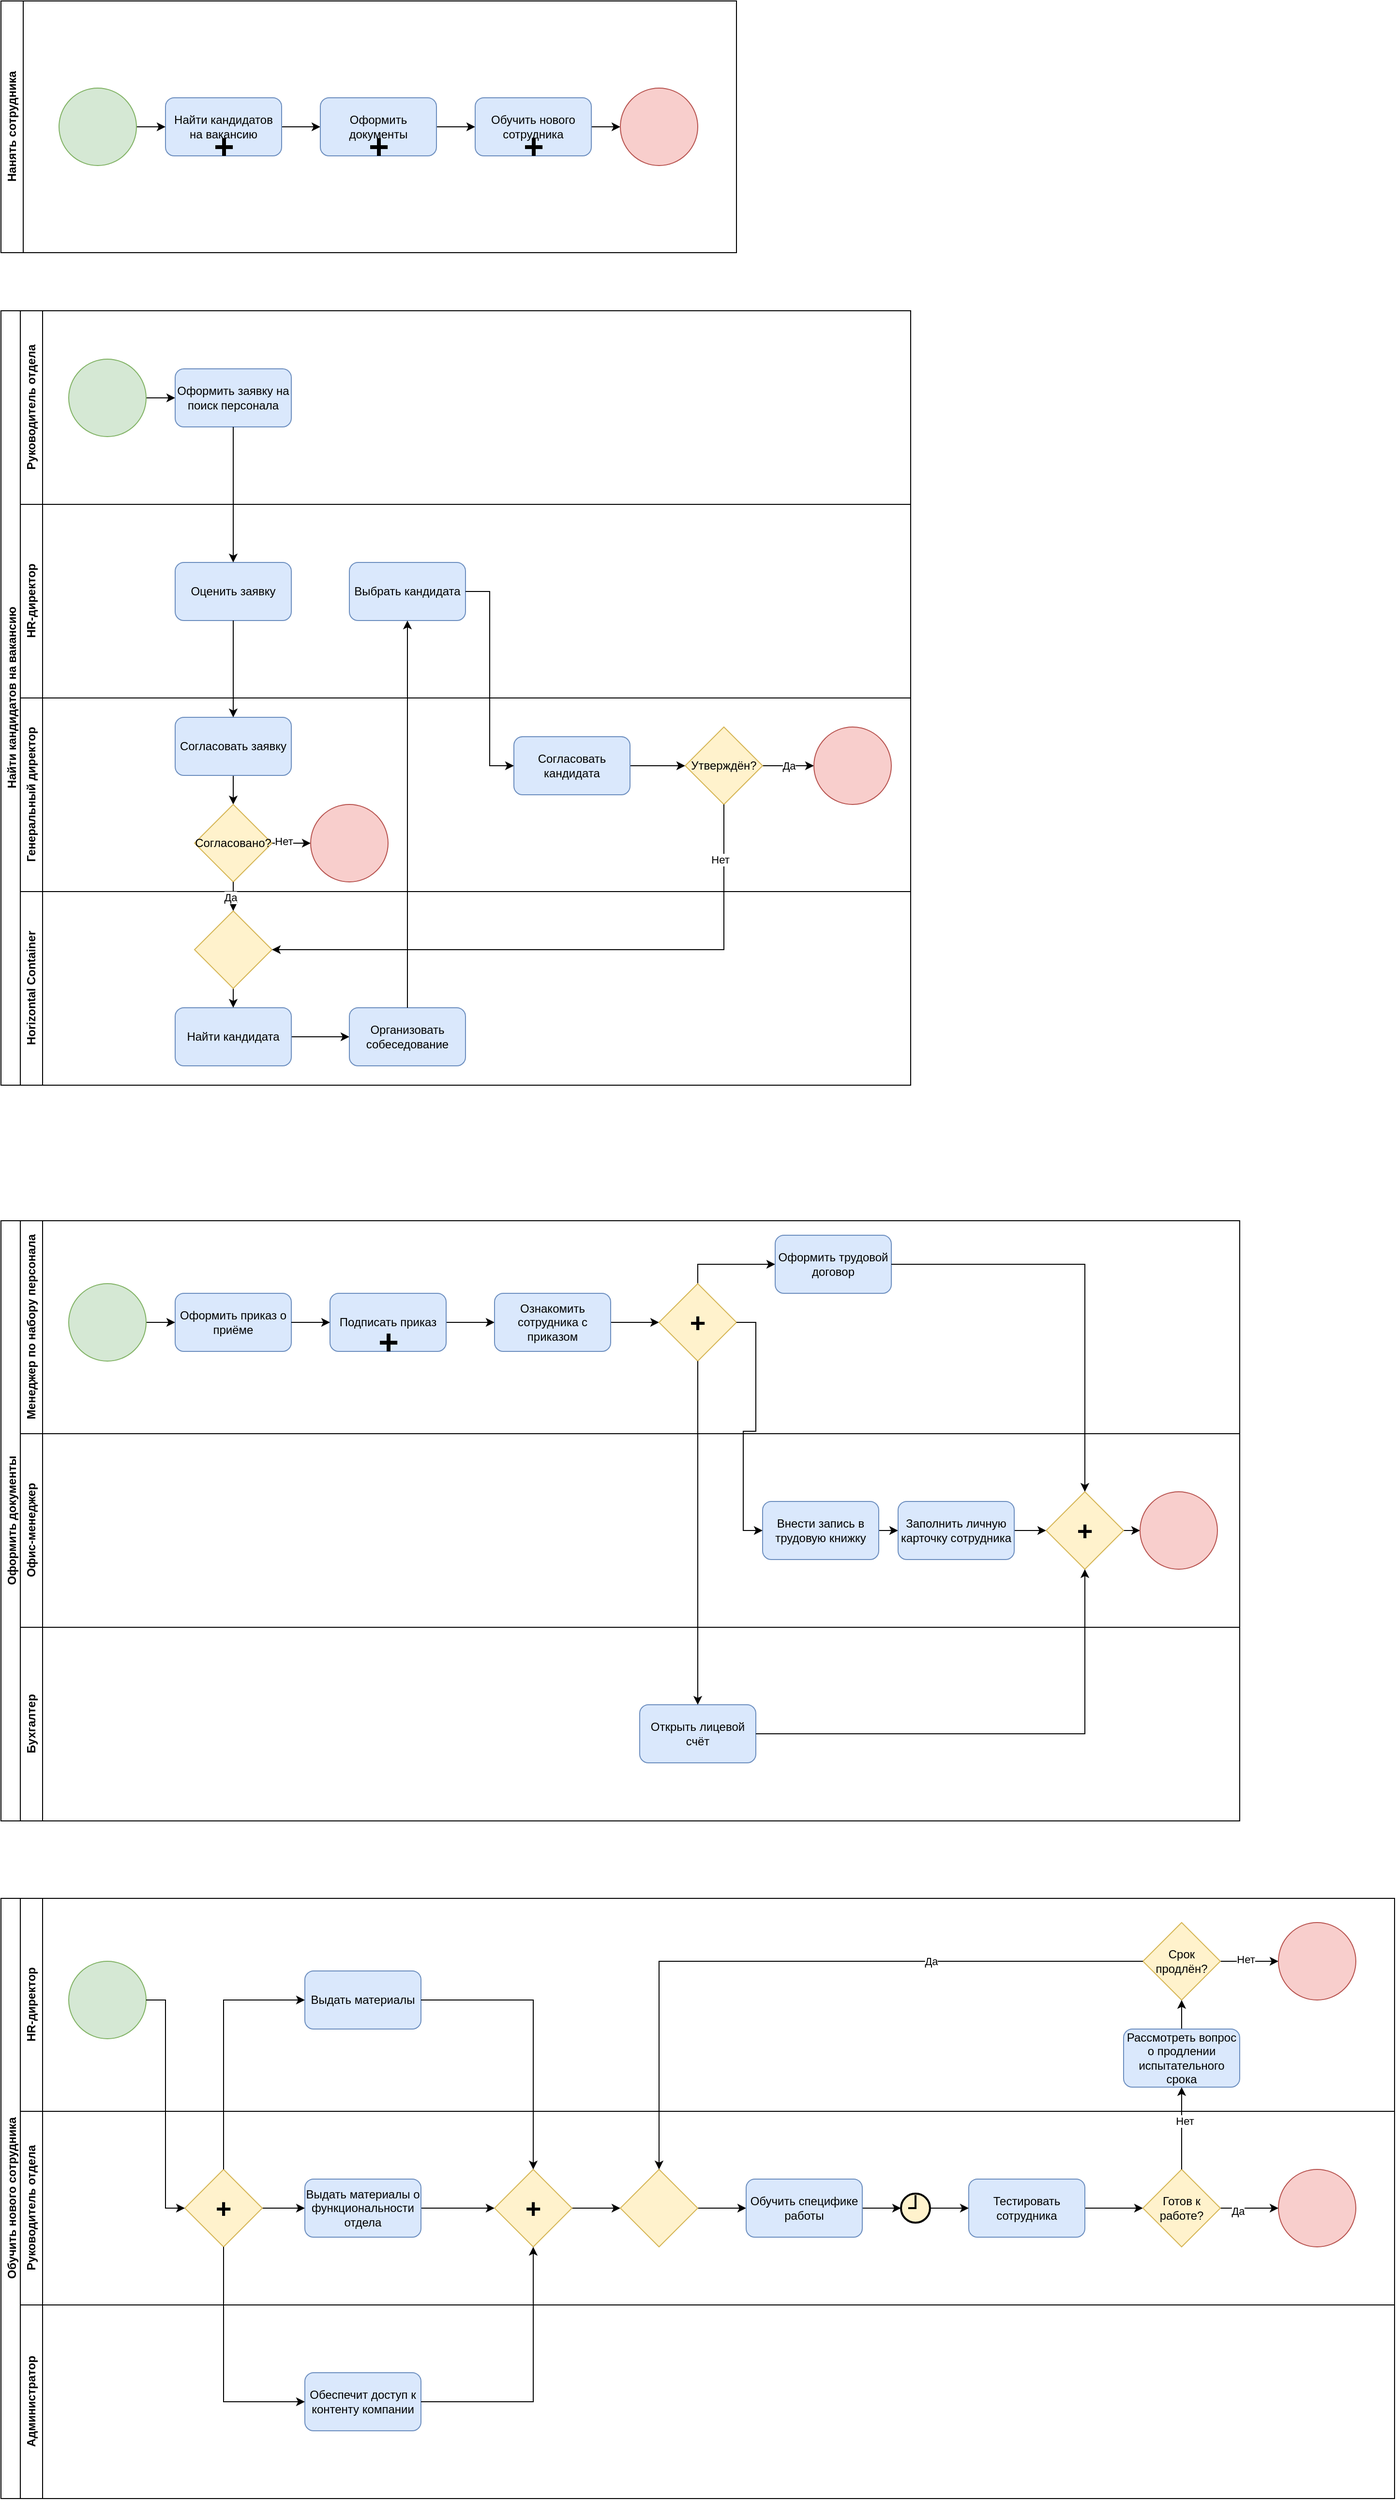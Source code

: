 <mxfile version="21.8.2" type="device">
  <diagram id="fTu1OSgZ0LX9tFQtmwpO" name="Page-1">
    <mxGraphModel dx="3015" dy="2043" grid="1" gridSize="10" guides="1" tooltips="1" connect="1" arrows="1" fold="1" page="1" pageScale="1" pageWidth="827" pageHeight="1169" math="0" shadow="0">
      <root>
        <mxCell id="0" />
        <mxCell id="1" parent="0" />
        <mxCell id="Kmzg6cGp-10G3ux0_yQu-1" value="Нанять сотрудника" style="swimlane;horizontal=0;whiteSpace=wrap;html=1;" parent="1" vertex="1">
          <mxGeometry x="40" y="40" width="760" height="260" as="geometry" />
        </mxCell>
        <mxCell id="Kmzg6cGp-10G3ux0_yQu-8" value="" style="edgeStyle=orthogonalEdgeStyle;rounded=0;orthogonalLoop=1;jettySize=auto;html=1;" parent="Kmzg6cGp-10G3ux0_yQu-1" source="Kmzg6cGp-10G3ux0_yQu-2" target="Kmzg6cGp-10G3ux0_yQu-3" edge="1">
          <mxGeometry relative="1" as="geometry" />
        </mxCell>
        <mxCell id="Kmzg6cGp-10G3ux0_yQu-2" value="Найти кандидатов на вакансию" style="rounded=1;whiteSpace=wrap;html=1;fillColor=#dae8fc;strokeColor=#6c8ebf;" parent="Kmzg6cGp-10G3ux0_yQu-1" vertex="1">
          <mxGeometry x="170" y="100" width="120" height="60" as="geometry" />
        </mxCell>
        <mxCell id="Kmzg6cGp-10G3ux0_yQu-9" value="" style="edgeStyle=orthogonalEdgeStyle;rounded=0;orthogonalLoop=1;jettySize=auto;html=1;" parent="Kmzg6cGp-10G3ux0_yQu-1" source="Kmzg6cGp-10G3ux0_yQu-3" target="Kmzg6cGp-10G3ux0_yQu-4" edge="1">
          <mxGeometry relative="1" as="geometry" />
        </mxCell>
        <mxCell id="Kmzg6cGp-10G3ux0_yQu-3" value="Оформить документы" style="rounded=1;whiteSpace=wrap;html=1;fillColor=#dae8fc;strokeColor=#6c8ebf;" parent="Kmzg6cGp-10G3ux0_yQu-1" vertex="1">
          <mxGeometry x="330" y="100" width="120" height="60" as="geometry" />
        </mxCell>
        <mxCell id="Kmzg6cGp-10G3ux0_yQu-10" value="" style="edgeStyle=orthogonalEdgeStyle;rounded=0;orthogonalLoop=1;jettySize=auto;html=1;" parent="Kmzg6cGp-10G3ux0_yQu-1" source="Kmzg6cGp-10G3ux0_yQu-4" target="Kmzg6cGp-10G3ux0_yQu-6" edge="1">
          <mxGeometry relative="1" as="geometry" />
        </mxCell>
        <mxCell id="Kmzg6cGp-10G3ux0_yQu-4" value="Обучить нового сотрудника" style="rounded=1;whiteSpace=wrap;html=1;fillColor=#dae8fc;strokeColor=#6c8ebf;" parent="Kmzg6cGp-10G3ux0_yQu-1" vertex="1">
          <mxGeometry x="490" y="100" width="120" height="60" as="geometry" />
        </mxCell>
        <mxCell id="Kmzg6cGp-10G3ux0_yQu-7" value="" style="edgeStyle=orthogonalEdgeStyle;rounded=0;orthogonalLoop=1;jettySize=auto;html=1;" parent="Kmzg6cGp-10G3ux0_yQu-1" source="Kmzg6cGp-10G3ux0_yQu-5" target="Kmzg6cGp-10G3ux0_yQu-2" edge="1">
          <mxGeometry relative="1" as="geometry" />
        </mxCell>
        <mxCell id="Kmzg6cGp-10G3ux0_yQu-5" value="" style="ellipse;whiteSpace=wrap;html=1;aspect=fixed;fillColor=#d5e8d4;strokeColor=#82b366;" parent="Kmzg6cGp-10G3ux0_yQu-1" vertex="1">
          <mxGeometry x="60" y="90" width="80" height="80" as="geometry" />
        </mxCell>
        <mxCell id="Kmzg6cGp-10G3ux0_yQu-6" value="" style="ellipse;whiteSpace=wrap;html=1;aspect=fixed;fillColor=#f8cecc;strokeColor=#b85450;" parent="Kmzg6cGp-10G3ux0_yQu-1" vertex="1">
          <mxGeometry x="640" y="90" width="80" height="80" as="geometry" />
        </mxCell>
        <mxCell id="0b6TPouNgqeQxaEMmeCJ-1" value="&lt;b&gt;&lt;font style=&quot;font-size: 36px;&quot;&gt;+&lt;/font&gt;&lt;/b&gt;" style="text;html=1;align=center;verticalAlign=middle;resizable=0;points=[];autosize=1;strokeColor=none;fillColor=none;" vertex="1" parent="Kmzg6cGp-10G3ux0_yQu-1">
          <mxGeometry x="210" y="120" width="40" height="60" as="geometry" />
        </mxCell>
        <mxCell id="0b6TPouNgqeQxaEMmeCJ-2" value="&lt;b&gt;&lt;font style=&quot;font-size: 36px;&quot;&gt;+&lt;/font&gt;&lt;/b&gt;" style="text;html=1;align=center;verticalAlign=middle;resizable=0;points=[];autosize=1;strokeColor=none;fillColor=none;" vertex="1" parent="Kmzg6cGp-10G3ux0_yQu-1">
          <mxGeometry x="370" y="120" width="40" height="60" as="geometry" />
        </mxCell>
        <mxCell id="0b6TPouNgqeQxaEMmeCJ-3" value="&lt;b&gt;&lt;font style=&quot;font-size: 36px;&quot;&gt;+&lt;/font&gt;&lt;/b&gt;" style="text;html=1;align=center;verticalAlign=middle;resizable=0;points=[];autosize=1;strokeColor=none;fillColor=none;" vertex="1" parent="Kmzg6cGp-10G3ux0_yQu-1">
          <mxGeometry x="530" y="120" width="40" height="60" as="geometry" />
        </mxCell>
        <mxCell id="Kmzg6cGp-10G3ux0_yQu-11" value="Найти кандидатов на вакансию" style="swimlane;horizontal=0;whiteSpace=wrap;html=1;" parent="1" vertex="1">
          <mxGeometry x="40" y="360" width="940" height="800" as="geometry" />
        </mxCell>
        <mxCell id="Kmzg6cGp-10G3ux0_yQu-13" value="HR-директор&lt;br&gt;" style="swimlane;horizontal=0;whiteSpace=wrap;html=1;" parent="Kmzg6cGp-10G3ux0_yQu-11" vertex="1">
          <mxGeometry x="20" y="200" width="920" height="200" as="geometry" />
        </mxCell>
        <mxCell id="Kmzg6cGp-10G3ux0_yQu-21" value="Оценить заявку" style="rounded=1;whiteSpace=wrap;html=1;fillColor=#dae8fc;strokeColor=#6c8ebf;" parent="Kmzg6cGp-10G3ux0_yQu-13" vertex="1">
          <mxGeometry x="160" y="60" width="120" height="60" as="geometry" />
        </mxCell>
        <mxCell id="Kmzg6cGp-10G3ux0_yQu-25" value="Выбрать кандидата" style="rounded=1;whiteSpace=wrap;html=1;fillColor=#dae8fc;strokeColor=#6c8ebf;" parent="Kmzg6cGp-10G3ux0_yQu-13" vertex="1">
          <mxGeometry x="340" y="60" width="120" height="60" as="geometry" />
        </mxCell>
        <mxCell id="Kmzg6cGp-10G3ux0_yQu-15" value="Генеральный директор" style="swimlane;horizontal=0;whiteSpace=wrap;html=1;" parent="Kmzg6cGp-10G3ux0_yQu-11" vertex="1">
          <mxGeometry x="20" y="400" width="920" height="200" as="geometry" />
        </mxCell>
        <mxCell id="Kmzg6cGp-10G3ux0_yQu-35" style="edgeStyle=orthogonalEdgeStyle;rounded=0;orthogonalLoop=1;jettySize=auto;html=1;exitX=0.5;exitY=1;exitDx=0;exitDy=0;entryX=0.5;entryY=0;entryDx=0;entryDy=0;" parent="Kmzg6cGp-10G3ux0_yQu-15" source="Kmzg6cGp-10G3ux0_yQu-22" target="Kmzg6cGp-10G3ux0_yQu-27" edge="1">
          <mxGeometry relative="1" as="geometry" />
        </mxCell>
        <mxCell id="Kmzg6cGp-10G3ux0_yQu-22" value="Согласовать заявку" style="rounded=1;whiteSpace=wrap;html=1;fillColor=#dae8fc;strokeColor=#6c8ebf;" parent="Kmzg6cGp-10G3ux0_yQu-15" vertex="1">
          <mxGeometry x="160" y="20" width="120" height="60" as="geometry" />
        </mxCell>
        <mxCell id="Kmzg6cGp-10G3ux0_yQu-42" value="" style="edgeStyle=orthogonalEdgeStyle;rounded=0;orthogonalLoop=1;jettySize=auto;html=1;" parent="Kmzg6cGp-10G3ux0_yQu-15" source="Kmzg6cGp-10G3ux0_yQu-26" target="Kmzg6cGp-10G3ux0_yQu-30" edge="1">
          <mxGeometry relative="1" as="geometry" />
        </mxCell>
        <mxCell id="Kmzg6cGp-10G3ux0_yQu-26" value="Согласовать кандидата" style="rounded=1;whiteSpace=wrap;html=1;fillColor=#dae8fc;strokeColor=#6c8ebf;" parent="Kmzg6cGp-10G3ux0_yQu-15" vertex="1">
          <mxGeometry x="510" y="40" width="120" height="60" as="geometry" />
        </mxCell>
        <mxCell id="Kmzg6cGp-10G3ux0_yQu-39" style="edgeStyle=orthogonalEdgeStyle;rounded=0;orthogonalLoop=1;jettySize=auto;html=1;exitX=1;exitY=0.5;exitDx=0;exitDy=0;entryX=0;entryY=0.5;entryDx=0;entryDy=0;" parent="Kmzg6cGp-10G3ux0_yQu-15" source="Kmzg6cGp-10G3ux0_yQu-27" target="Kmzg6cGp-10G3ux0_yQu-29" edge="1">
          <mxGeometry relative="1" as="geometry" />
        </mxCell>
        <mxCell id="Kmzg6cGp-10G3ux0_yQu-45" value="Нет" style="edgeLabel;html=1;align=center;verticalAlign=middle;resizable=0;points=[];" parent="Kmzg6cGp-10G3ux0_yQu-39" vertex="1" connectable="0">
          <mxGeometry x="-0.421" y="2" relative="1" as="geometry">
            <mxPoint as="offset" />
          </mxGeometry>
        </mxCell>
        <mxCell id="Kmzg6cGp-10G3ux0_yQu-27" value="Согласовано?" style="rhombus;whiteSpace=wrap;html=1;fillColor=#fff2cc;strokeColor=#d6b656;" parent="Kmzg6cGp-10G3ux0_yQu-15" vertex="1">
          <mxGeometry x="180" y="110" width="80" height="80" as="geometry" />
        </mxCell>
        <mxCell id="Kmzg6cGp-10G3ux0_yQu-29" value="" style="ellipse;whiteSpace=wrap;html=1;aspect=fixed;fillColor=#f8cecc;strokeColor=#b85450;" parent="Kmzg6cGp-10G3ux0_yQu-15" vertex="1">
          <mxGeometry x="300" y="110" width="80" height="80" as="geometry" />
        </mxCell>
        <mxCell id="Kmzg6cGp-10G3ux0_yQu-43" value="" style="edgeStyle=orthogonalEdgeStyle;rounded=0;orthogonalLoop=1;jettySize=auto;html=1;" parent="Kmzg6cGp-10G3ux0_yQu-15" source="Kmzg6cGp-10G3ux0_yQu-30" target="Kmzg6cGp-10G3ux0_yQu-31" edge="1">
          <mxGeometry relative="1" as="geometry" />
        </mxCell>
        <mxCell id="Kmzg6cGp-10G3ux0_yQu-48" value="Да" style="edgeLabel;html=1;align=center;verticalAlign=middle;resizable=0;points=[];" parent="Kmzg6cGp-10G3ux0_yQu-43" vertex="1" connectable="0">
          <mxGeometry x="0.017" relative="1" as="geometry">
            <mxPoint as="offset" />
          </mxGeometry>
        </mxCell>
        <mxCell id="Kmzg6cGp-10G3ux0_yQu-30" value="Утверждён?" style="rhombus;whiteSpace=wrap;html=1;fillColor=#fff2cc;strokeColor=#d6b656;" parent="Kmzg6cGp-10G3ux0_yQu-15" vertex="1">
          <mxGeometry x="687" y="30" width="80" height="80" as="geometry" />
        </mxCell>
        <mxCell id="Kmzg6cGp-10G3ux0_yQu-31" value="" style="ellipse;whiteSpace=wrap;html=1;aspect=fixed;fillColor=#f8cecc;strokeColor=#b85450;" parent="Kmzg6cGp-10G3ux0_yQu-15" vertex="1">
          <mxGeometry x="820" y="30" width="80" height="80" as="geometry" />
        </mxCell>
        <mxCell id="Kmzg6cGp-10G3ux0_yQu-16" value="Horizontal Container" style="swimlane;horizontal=0;whiteSpace=wrap;html=1;" parent="Kmzg6cGp-10G3ux0_yQu-11" vertex="1">
          <mxGeometry x="20" y="600" width="920" height="200" as="geometry" />
        </mxCell>
        <mxCell id="Kmzg6cGp-10G3ux0_yQu-38" style="edgeStyle=orthogonalEdgeStyle;rounded=0;orthogonalLoop=1;jettySize=auto;html=1;exitX=1;exitY=0.5;exitDx=0;exitDy=0;entryX=0;entryY=0.5;entryDx=0;entryDy=0;" parent="Kmzg6cGp-10G3ux0_yQu-16" source="Kmzg6cGp-10G3ux0_yQu-23" target="Kmzg6cGp-10G3ux0_yQu-24" edge="1">
          <mxGeometry relative="1" as="geometry" />
        </mxCell>
        <mxCell id="Kmzg6cGp-10G3ux0_yQu-23" value="Найти кандидата" style="rounded=1;whiteSpace=wrap;html=1;fillColor=#dae8fc;strokeColor=#6c8ebf;" parent="Kmzg6cGp-10G3ux0_yQu-16" vertex="1">
          <mxGeometry x="160" y="120" width="120" height="60" as="geometry" />
        </mxCell>
        <mxCell id="Kmzg6cGp-10G3ux0_yQu-24" value="Организовать собеседование" style="rounded=1;whiteSpace=wrap;html=1;fillColor=#dae8fc;strokeColor=#6c8ebf;" parent="Kmzg6cGp-10G3ux0_yQu-16" vertex="1">
          <mxGeometry x="340" y="120" width="120" height="60" as="geometry" />
        </mxCell>
        <mxCell id="Kmzg6cGp-10G3ux0_yQu-37" style="edgeStyle=orthogonalEdgeStyle;rounded=0;orthogonalLoop=1;jettySize=auto;html=1;exitX=0.5;exitY=1;exitDx=0;exitDy=0;entryX=0.5;entryY=0;entryDx=0;entryDy=0;" parent="Kmzg6cGp-10G3ux0_yQu-16" source="Kmzg6cGp-10G3ux0_yQu-28" target="Kmzg6cGp-10G3ux0_yQu-23" edge="1">
          <mxGeometry relative="1" as="geometry" />
        </mxCell>
        <mxCell id="Kmzg6cGp-10G3ux0_yQu-28" value="" style="rhombus;whiteSpace=wrap;html=1;fillColor=#fff2cc;strokeColor=#d6b656;" parent="Kmzg6cGp-10G3ux0_yQu-16" vertex="1">
          <mxGeometry x="180" y="20" width="80" height="80" as="geometry" />
        </mxCell>
        <mxCell id="Kmzg6cGp-10G3ux0_yQu-34" style="edgeStyle=orthogonalEdgeStyle;rounded=0;orthogonalLoop=1;jettySize=auto;html=1;exitX=0.5;exitY=1;exitDx=0;exitDy=0;entryX=0.5;entryY=0;entryDx=0;entryDy=0;" parent="Kmzg6cGp-10G3ux0_yQu-11" source="Kmzg6cGp-10G3ux0_yQu-21" target="Kmzg6cGp-10G3ux0_yQu-22" edge="1">
          <mxGeometry relative="1" as="geometry" />
        </mxCell>
        <mxCell id="Kmzg6cGp-10G3ux0_yQu-36" style="edgeStyle=orthogonalEdgeStyle;rounded=0;orthogonalLoop=1;jettySize=auto;html=1;exitX=0.5;exitY=1;exitDx=0;exitDy=0;entryX=0.5;entryY=0;entryDx=0;entryDy=0;" parent="Kmzg6cGp-10G3ux0_yQu-11" source="Kmzg6cGp-10G3ux0_yQu-27" target="Kmzg6cGp-10G3ux0_yQu-28" edge="1">
          <mxGeometry relative="1" as="geometry" />
        </mxCell>
        <mxCell id="Kmzg6cGp-10G3ux0_yQu-46" value="Да" style="edgeLabel;html=1;align=center;verticalAlign=middle;resizable=0;points=[];" parent="Kmzg6cGp-10G3ux0_yQu-36" vertex="1" connectable="0">
          <mxGeometry x="0.044" y="-3" relative="1" as="geometry">
            <mxPoint as="offset" />
          </mxGeometry>
        </mxCell>
        <mxCell id="Kmzg6cGp-10G3ux0_yQu-40" style="edgeStyle=orthogonalEdgeStyle;rounded=0;orthogonalLoop=1;jettySize=auto;html=1;exitX=0.5;exitY=0;exitDx=0;exitDy=0;entryX=0.5;entryY=1;entryDx=0;entryDy=0;" parent="Kmzg6cGp-10G3ux0_yQu-11" source="Kmzg6cGp-10G3ux0_yQu-24" target="Kmzg6cGp-10G3ux0_yQu-25" edge="1">
          <mxGeometry relative="1" as="geometry" />
        </mxCell>
        <mxCell id="Kmzg6cGp-10G3ux0_yQu-41" style="edgeStyle=orthogonalEdgeStyle;rounded=0;orthogonalLoop=1;jettySize=auto;html=1;exitX=1;exitY=0.5;exitDx=0;exitDy=0;entryX=0;entryY=0.5;entryDx=0;entryDy=0;" parent="Kmzg6cGp-10G3ux0_yQu-11" source="Kmzg6cGp-10G3ux0_yQu-25" target="Kmzg6cGp-10G3ux0_yQu-26" edge="1">
          <mxGeometry relative="1" as="geometry" />
        </mxCell>
        <mxCell id="Kmzg6cGp-10G3ux0_yQu-44" style="edgeStyle=orthogonalEdgeStyle;rounded=0;orthogonalLoop=1;jettySize=auto;html=1;exitX=0.5;exitY=1;exitDx=0;exitDy=0;entryX=1;entryY=0.5;entryDx=0;entryDy=0;" parent="Kmzg6cGp-10G3ux0_yQu-11" source="Kmzg6cGp-10G3ux0_yQu-30" target="Kmzg6cGp-10G3ux0_yQu-28" edge="1">
          <mxGeometry relative="1" as="geometry" />
        </mxCell>
        <mxCell id="Kmzg6cGp-10G3ux0_yQu-49" value="Нет" style="edgeLabel;html=1;align=center;verticalAlign=middle;resizable=0;points=[];" parent="Kmzg6cGp-10G3ux0_yQu-44" vertex="1" connectable="0">
          <mxGeometry x="-0.816" y="-4" relative="1" as="geometry">
            <mxPoint as="offset" />
          </mxGeometry>
        </mxCell>
        <mxCell id="Kmzg6cGp-10G3ux0_yQu-12" value="Руководитель отдела&lt;br&gt;" style="swimlane;horizontal=0;whiteSpace=wrap;html=1;" parent="1" vertex="1">
          <mxGeometry x="60" y="360" width="920" height="200" as="geometry" />
        </mxCell>
        <mxCell id="Kmzg6cGp-10G3ux0_yQu-32" value="" style="edgeStyle=orthogonalEdgeStyle;rounded=0;orthogonalLoop=1;jettySize=auto;html=1;" parent="Kmzg6cGp-10G3ux0_yQu-12" source="Kmzg6cGp-10G3ux0_yQu-19" target="Kmzg6cGp-10G3ux0_yQu-20" edge="1">
          <mxGeometry relative="1" as="geometry" />
        </mxCell>
        <mxCell id="Kmzg6cGp-10G3ux0_yQu-19" value="" style="ellipse;whiteSpace=wrap;html=1;aspect=fixed;fillColor=#d5e8d4;strokeColor=#82b366;" parent="Kmzg6cGp-10G3ux0_yQu-12" vertex="1">
          <mxGeometry x="50" y="50" width="80" height="80" as="geometry" />
        </mxCell>
        <mxCell id="Kmzg6cGp-10G3ux0_yQu-20" value="Оформить заявку на поиск персонала" style="rounded=1;whiteSpace=wrap;html=1;fillColor=#dae8fc;strokeColor=#6c8ebf;" parent="Kmzg6cGp-10G3ux0_yQu-12" vertex="1">
          <mxGeometry x="160" y="60" width="120" height="60" as="geometry" />
        </mxCell>
        <mxCell id="Kmzg6cGp-10G3ux0_yQu-33" style="edgeStyle=orthogonalEdgeStyle;rounded=0;orthogonalLoop=1;jettySize=auto;html=1;exitX=0.5;exitY=1;exitDx=0;exitDy=0;entryX=0.5;entryY=0;entryDx=0;entryDy=0;" parent="1" source="Kmzg6cGp-10G3ux0_yQu-20" target="Kmzg6cGp-10G3ux0_yQu-21" edge="1">
          <mxGeometry relative="1" as="geometry" />
        </mxCell>
        <mxCell id="0b6TPouNgqeQxaEMmeCJ-4" value="Оформить документы" style="swimlane;horizontal=0;whiteSpace=wrap;html=1;" vertex="1" parent="1">
          <mxGeometry x="40" y="1300" width="1280" height="620" as="geometry" />
        </mxCell>
        <mxCell id="0b6TPouNgqeQxaEMmeCJ-5" value="Менеджер по набору персонала" style="swimlane;horizontal=0;whiteSpace=wrap;html=1;" vertex="1" parent="0b6TPouNgqeQxaEMmeCJ-4">
          <mxGeometry x="20" width="1260" height="220" as="geometry" />
        </mxCell>
        <mxCell id="0b6TPouNgqeQxaEMmeCJ-9" value="Оформить приказ о приёме" style="rounded=1;whiteSpace=wrap;html=1;fillColor=#dae8fc;strokeColor=#6c8ebf;" vertex="1" parent="0b6TPouNgqeQxaEMmeCJ-5">
          <mxGeometry x="160" y="75" width="120" height="60" as="geometry" />
        </mxCell>
        <mxCell id="0b6TPouNgqeQxaEMmeCJ-16" value="" style="edgeStyle=orthogonalEdgeStyle;rounded=0;orthogonalLoop=1;jettySize=auto;html=1;" edge="1" parent="0b6TPouNgqeQxaEMmeCJ-5" source="0b6TPouNgqeQxaEMmeCJ-10" target="0b6TPouNgqeQxaEMmeCJ-15">
          <mxGeometry relative="1" as="geometry" />
        </mxCell>
        <mxCell id="0b6TPouNgqeQxaEMmeCJ-10" value="Подписать приказ" style="rounded=1;whiteSpace=wrap;html=1;fillColor=#dae8fc;strokeColor=#6c8ebf;" vertex="1" parent="0b6TPouNgqeQxaEMmeCJ-5">
          <mxGeometry x="320" y="75" width="120" height="60" as="geometry" />
        </mxCell>
        <mxCell id="0b6TPouNgqeQxaEMmeCJ-8" value="" style="edgeStyle=orthogonalEdgeStyle;rounded=0;orthogonalLoop=1;jettySize=auto;html=1;" edge="1" parent="0b6TPouNgqeQxaEMmeCJ-5" source="0b6TPouNgqeQxaEMmeCJ-9" target="0b6TPouNgqeQxaEMmeCJ-10">
          <mxGeometry relative="1" as="geometry" />
        </mxCell>
        <mxCell id="0b6TPouNgqeQxaEMmeCJ-11" value="" style="edgeStyle=orthogonalEdgeStyle;rounded=0;orthogonalLoop=1;jettySize=auto;html=1;" edge="1" parent="0b6TPouNgqeQxaEMmeCJ-5" source="0b6TPouNgqeQxaEMmeCJ-12" target="0b6TPouNgqeQxaEMmeCJ-9">
          <mxGeometry relative="1" as="geometry" />
        </mxCell>
        <mxCell id="0b6TPouNgqeQxaEMmeCJ-12" value="" style="ellipse;whiteSpace=wrap;html=1;aspect=fixed;fillColor=#d5e8d4;strokeColor=#82b366;" vertex="1" parent="0b6TPouNgqeQxaEMmeCJ-5">
          <mxGeometry x="50" y="65" width="80" height="80" as="geometry" />
        </mxCell>
        <mxCell id="0b6TPouNgqeQxaEMmeCJ-14" value="&lt;b&gt;&lt;font style=&quot;font-size: 36px;&quot;&gt;+&lt;/font&gt;&lt;/b&gt;" style="text;html=1;align=center;verticalAlign=middle;resizable=0;points=[];autosize=1;strokeColor=none;fillColor=none;" vertex="1" parent="0b6TPouNgqeQxaEMmeCJ-5">
          <mxGeometry x="360" y="95" width="40" height="60" as="geometry" />
        </mxCell>
        <mxCell id="0b6TPouNgqeQxaEMmeCJ-34" value="" style="edgeStyle=orthogonalEdgeStyle;rounded=0;orthogonalLoop=1;jettySize=auto;html=1;" edge="1" parent="0b6TPouNgqeQxaEMmeCJ-5" source="0b6TPouNgqeQxaEMmeCJ-15" target="0b6TPouNgqeQxaEMmeCJ-17">
          <mxGeometry relative="1" as="geometry" />
        </mxCell>
        <mxCell id="0b6TPouNgqeQxaEMmeCJ-15" value="Ознакомить сотрудника с приказом" style="whiteSpace=wrap;html=1;fillColor=#dae8fc;strokeColor=#6c8ebf;rounded=1;" vertex="1" parent="0b6TPouNgqeQxaEMmeCJ-5">
          <mxGeometry x="490" y="75" width="120" height="60" as="geometry" />
        </mxCell>
        <mxCell id="0b6TPouNgqeQxaEMmeCJ-36" style="edgeStyle=orthogonalEdgeStyle;rounded=0;orthogonalLoop=1;jettySize=auto;html=1;exitX=0.5;exitY=0;exitDx=0;exitDy=0;entryX=0;entryY=0.5;entryDx=0;entryDy=0;" edge="1" parent="0b6TPouNgqeQxaEMmeCJ-5" source="0b6TPouNgqeQxaEMmeCJ-17" target="0b6TPouNgqeQxaEMmeCJ-28">
          <mxGeometry relative="1" as="geometry" />
        </mxCell>
        <mxCell id="0b6TPouNgqeQxaEMmeCJ-17" value="&lt;b style=&quot;border-color: var(--border-color);&quot;&gt;&lt;font style=&quot;border-color: var(--border-color); font-size: 28px;&quot;&gt;+&lt;/font&gt;&lt;/b&gt;" style="rhombus;whiteSpace=wrap;html=1;fillColor=#fff2cc;strokeColor=#d6b656;" vertex="1" parent="0b6TPouNgqeQxaEMmeCJ-5">
          <mxGeometry x="660" y="65" width="80" height="80" as="geometry" />
        </mxCell>
        <mxCell id="0b6TPouNgqeQxaEMmeCJ-28" value="Оформить трудовой договор" style="whiteSpace=wrap;html=1;fillColor=#dae8fc;strokeColor=#6c8ebf;rounded=1;" vertex="1" parent="0b6TPouNgqeQxaEMmeCJ-5">
          <mxGeometry x="780" y="15" width="120" height="60" as="geometry" />
        </mxCell>
        <mxCell id="0b6TPouNgqeQxaEMmeCJ-6" value="Офис-менеджер" style="swimlane;horizontal=0;whiteSpace=wrap;html=1;" vertex="1" parent="0b6TPouNgqeQxaEMmeCJ-4">
          <mxGeometry x="20" y="220" width="1260" height="200" as="geometry" />
        </mxCell>
        <mxCell id="0b6TPouNgqeQxaEMmeCJ-40" style="edgeStyle=orthogonalEdgeStyle;rounded=0;orthogonalLoop=1;jettySize=auto;html=1;exitX=1;exitY=0.5;exitDx=0;exitDy=0;entryX=0;entryY=0.5;entryDx=0;entryDy=0;" edge="1" parent="0b6TPouNgqeQxaEMmeCJ-6" source="0b6TPouNgqeQxaEMmeCJ-30" target="0b6TPouNgqeQxaEMmeCJ-31">
          <mxGeometry relative="1" as="geometry" />
        </mxCell>
        <mxCell id="0b6TPouNgqeQxaEMmeCJ-30" value="Внести запись в трудовую книжку" style="whiteSpace=wrap;html=1;fillColor=#dae8fc;strokeColor=#6c8ebf;rounded=1;" vertex="1" parent="0b6TPouNgqeQxaEMmeCJ-6">
          <mxGeometry x="767" y="70" width="120" height="60" as="geometry" />
        </mxCell>
        <mxCell id="0b6TPouNgqeQxaEMmeCJ-41" style="edgeStyle=orthogonalEdgeStyle;rounded=0;orthogonalLoop=1;jettySize=auto;html=1;exitX=1;exitY=0.5;exitDx=0;exitDy=0;entryX=0;entryY=0.5;entryDx=0;entryDy=0;" edge="1" parent="0b6TPouNgqeQxaEMmeCJ-6" source="0b6TPouNgqeQxaEMmeCJ-31" target="0b6TPouNgqeQxaEMmeCJ-32">
          <mxGeometry relative="1" as="geometry" />
        </mxCell>
        <mxCell id="0b6TPouNgqeQxaEMmeCJ-31" value="Заполнить личную карточку сотрудника" style="whiteSpace=wrap;html=1;fillColor=#dae8fc;strokeColor=#6c8ebf;rounded=1;" vertex="1" parent="0b6TPouNgqeQxaEMmeCJ-6">
          <mxGeometry x="907" y="70" width="120" height="60" as="geometry" />
        </mxCell>
        <mxCell id="0b6TPouNgqeQxaEMmeCJ-42" style="edgeStyle=orthogonalEdgeStyle;rounded=0;orthogonalLoop=1;jettySize=auto;html=1;exitX=1;exitY=0.5;exitDx=0;exitDy=0;entryX=0;entryY=0.5;entryDx=0;entryDy=0;" edge="1" parent="0b6TPouNgqeQxaEMmeCJ-6" source="0b6TPouNgqeQxaEMmeCJ-32" target="0b6TPouNgqeQxaEMmeCJ-33">
          <mxGeometry relative="1" as="geometry" />
        </mxCell>
        <mxCell id="0b6TPouNgqeQxaEMmeCJ-32" value="&lt;b&gt;&lt;font style=&quot;font-size: 28px;&quot;&gt;+&lt;/font&gt;&lt;/b&gt;" style="rhombus;whiteSpace=wrap;html=1;fillColor=#fff2cc;strokeColor=#d6b656;" vertex="1" parent="0b6TPouNgqeQxaEMmeCJ-6">
          <mxGeometry x="1060" y="60" width="80" height="80" as="geometry" />
        </mxCell>
        <mxCell id="0b6TPouNgqeQxaEMmeCJ-33" value="" style="ellipse;whiteSpace=wrap;html=1;aspect=fixed;fillColor=#f8cecc;strokeColor=#b85450;" vertex="1" parent="0b6TPouNgqeQxaEMmeCJ-6">
          <mxGeometry x="1157" y="60" width="80" height="80" as="geometry" />
        </mxCell>
        <mxCell id="0b6TPouNgqeQxaEMmeCJ-7" value="Бухгалтер" style="swimlane;horizontal=0;whiteSpace=wrap;html=1;" vertex="1" parent="0b6TPouNgqeQxaEMmeCJ-4">
          <mxGeometry x="20" y="420" width="1260" height="200" as="geometry" />
        </mxCell>
        <mxCell id="0b6TPouNgqeQxaEMmeCJ-29" value="Открыть лицевой счёт" style="whiteSpace=wrap;html=1;fillColor=#dae8fc;strokeColor=#6c8ebf;rounded=1;" vertex="1" parent="0b6TPouNgqeQxaEMmeCJ-7">
          <mxGeometry x="640" y="80" width="120" height="60" as="geometry" />
        </mxCell>
        <mxCell id="0b6TPouNgqeQxaEMmeCJ-35" style="edgeStyle=orthogonalEdgeStyle;rounded=0;orthogonalLoop=1;jettySize=auto;html=1;exitX=0.5;exitY=1;exitDx=0;exitDy=0;entryX=0.5;entryY=0;entryDx=0;entryDy=0;" edge="1" parent="0b6TPouNgqeQxaEMmeCJ-4" source="0b6TPouNgqeQxaEMmeCJ-17" target="0b6TPouNgqeQxaEMmeCJ-29">
          <mxGeometry relative="1" as="geometry" />
        </mxCell>
        <mxCell id="0b6TPouNgqeQxaEMmeCJ-37" style="edgeStyle=orthogonalEdgeStyle;rounded=0;orthogonalLoop=1;jettySize=auto;html=1;exitX=1;exitY=0.5;exitDx=0;exitDy=0;entryX=0.5;entryY=0;entryDx=0;entryDy=0;" edge="1" parent="0b6TPouNgqeQxaEMmeCJ-4" source="0b6TPouNgqeQxaEMmeCJ-28" target="0b6TPouNgqeQxaEMmeCJ-32">
          <mxGeometry relative="1" as="geometry" />
        </mxCell>
        <mxCell id="0b6TPouNgqeQxaEMmeCJ-38" style="edgeStyle=orthogonalEdgeStyle;rounded=0;orthogonalLoop=1;jettySize=auto;html=1;exitX=1;exitY=0.5;exitDx=0;exitDy=0;" edge="1" parent="0b6TPouNgqeQxaEMmeCJ-4" source="0b6TPouNgqeQxaEMmeCJ-29" target="0b6TPouNgqeQxaEMmeCJ-32">
          <mxGeometry relative="1" as="geometry" />
        </mxCell>
        <mxCell id="0b6TPouNgqeQxaEMmeCJ-39" style="edgeStyle=orthogonalEdgeStyle;rounded=0;orthogonalLoop=1;jettySize=auto;html=1;exitX=1;exitY=0.5;exitDx=0;exitDy=0;entryX=0;entryY=0.5;entryDx=0;entryDy=0;" edge="1" parent="0b6TPouNgqeQxaEMmeCJ-4" source="0b6TPouNgqeQxaEMmeCJ-17" target="0b6TPouNgqeQxaEMmeCJ-30">
          <mxGeometry relative="1" as="geometry" />
        </mxCell>
        <mxCell id="0b6TPouNgqeQxaEMmeCJ-43" value="Обучить нового сотрудника" style="swimlane;horizontal=0;whiteSpace=wrap;html=1;" vertex="1" parent="1">
          <mxGeometry x="40" y="2000" width="1440" height="620" as="geometry" />
        </mxCell>
        <mxCell id="0b6TPouNgqeQxaEMmeCJ-44" value="HR-директор" style="swimlane;horizontal=0;whiteSpace=wrap;html=1;" vertex="1" parent="0b6TPouNgqeQxaEMmeCJ-43">
          <mxGeometry x="20" width="1420" height="220" as="geometry" />
        </mxCell>
        <mxCell id="0b6TPouNgqeQxaEMmeCJ-50" value="" style="ellipse;whiteSpace=wrap;html=1;aspect=fixed;fillColor=#d5e8d4;strokeColor=#82b366;" vertex="1" parent="0b6TPouNgqeQxaEMmeCJ-44">
          <mxGeometry x="50" y="65" width="80" height="80" as="geometry" />
        </mxCell>
        <mxCell id="0b6TPouNgqeQxaEMmeCJ-72" value="Выдать материалы" style="rounded=1;whiteSpace=wrap;html=1;fillColor=#dae8fc;strokeColor=#6c8ebf;" vertex="1" parent="0b6TPouNgqeQxaEMmeCJ-44">
          <mxGeometry x="294" y="75" width="120" height="60" as="geometry" />
        </mxCell>
        <mxCell id="0b6TPouNgqeQxaEMmeCJ-92" style="edgeStyle=orthogonalEdgeStyle;rounded=0;orthogonalLoop=1;jettySize=auto;html=1;exitX=1;exitY=0.5;exitDx=0;exitDy=0;entryX=0;entryY=0.5;entryDx=0;entryDy=0;" edge="1" parent="0b6TPouNgqeQxaEMmeCJ-44" source="0b6TPouNgqeQxaEMmeCJ-78" target="0b6TPouNgqeQxaEMmeCJ-86">
          <mxGeometry relative="1" as="geometry" />
        </mxCell>
        <mxCell id="0b6TPouNgqeQxaEMmeCJ-105" value="Нет" style="edgeLabel;html=1;align=center;verticalAlign=middle;resizable=0;points=[];" vertex="1" connectable="0" parent="0b6TPouNgqeQxaEMmeCJ-92">
          <mxGeometry x="-0.131" y="2" relative="1" as="geometry">
            <mxPoint as="offset" />
          </mxGeometry>
        </mxCell>
        <mxCell id="0b6TPouNgqeQxaEMmeCJ-78" value="Срок продлён?" style="rhombus;whiteSpace=wrap;html=1;fillColor=#fff2cc;strokeColor=#d6b656;" vertex="1" parent="0b6TPouNgqeQxaEMmeCJ-44">
          <mxGeometry x="1160" y="25" width="80" height="80" as="geometry" />
        </mxCell>
        <mxCell id="0b6TPouNgqeQxaEMmeCJ-91" style="edgeStyle=orthogonalEdgeStyle;rounded=0;orthogonalLoop=1;jettySize=auto;html=1;exitX=0.5;exitY=0;exitDx=0;exitDy=0;entryX=0.5;entryY=1;entryDx=0;entryDy=0;" edge="1" parent="0b6TPouNgqeQxaEMmeCJ-44" source="0b6TPouNgqeQxaEMmeCJ-79" target="0b6TPouNgqeQxaEMmeCJ-78">
          <mxGeometry relative="1" as="geometry" />
        </mxCell>
        <mxCell id="0b6TPouNgqeQxaEMmeCJ-79" value="Рассмотреть вопрос о продлении испытательного срока" style="rounded=1;whiteSpace=wrap;html=1;fillColor=#dae8fc;strokeColor=#6c8ebf;" vertex="1" parent="0b6TPouNgqeQxaEMmeCJ-44">
          <mxGeometry x="1140" y="135" width="120" height="60" as="geometry" />
        </mxCell>
        <mxCell id="0b6TPouNgqeQxaEMmeCJ-86" value="" style="ellipse;whiteSpace=wrap;html=1;aspect=fixed;fillColor=#f8cecc;strokeColor=#b85450;" vertex="1" parent="0b6TPouNgqeQxaEMmeCJ-44">
          <mxGeometry x="1300" y="25" width="80" height="80" as="geometry" />
        </mxCell>
        <mxCell id="0b6TPouNgqeQxaEMmeCJ-57" value="Руководитель отдела" style="swimlane;horizontal=0;whiteSpace=wrap;html=1;" vertex="1" parent="0b6TPouNgqeQxaEMmeCJ-43">
          <mxGeometry x="20" y="220" width="1420" height="200" as="geometry" />
        </mxCell>
        <mxCell id="0b6TPouNgqeQxaEMmeCJ-64" value="" style="ellipse;whiteSpace=wrap;html=1;aspect=fixed;fillColor=#f8cecc;strokeColor=#b85450;" vertex="1" parent="0b6TPouNgqeQxaEMmeCJ-57">
          <mxGeometry x="1300" y="60" width="80" height="80" as="geometry" />
        </mxCell>
        <mxCell id="0b6TPouNgqeQxaEMmeCJ-97" style="edgeStyle=orthogonalEdgeStyle;rounded=0;orthogonalLoop=1;jettySize=auto;html=1;exitX=1;exitY=0.5;exitDx=0;exitDy=0;entryX=0;entryY=0.5;entryDx=0;entryDy=0;" edge="1" parent="0b6TPouNgqeQxaEMmeCJ-57" source="0b6TPouNgqeQxaEMmeCJ-73" target="0b6TPouNgqeQxaEMmeCJ-75">
          <mxGeometry relative="1" as="geometry" />
        </mxCell>
        <mxCell id="0b6TPouNgqeQxaEMmeCJ-73" value="Выдать материалы о функциональности отдела" style="rounded=1;whiteSpace=wrap;html=1;fillColor=#dae8fc;strokeColor=#6c8ebf;" vertex="1" parent="0b6TPouNgqeQxaEMmeCJ-57">
          <mxGeometry x="294" y="70" width="120" height="60" as="geometry" />
        </mxCell>
        <mxCell id="0b6TPouNgqeQxaEMmeCJ-96" style="edgeStyle=orthogonalEdgeStyle;rounded=0;orthogonalLoop=1;jettySize=auto;html=1;exitX=1;exitY=0.5;exitDx=0;exitDy=0;entryX=0;entryY=0.5;entryDx=0;entryDy=0;" edge="1" parent="0b6TPouNgqeQxaEMmeCJ-57" source="0b6TPouNgqeQxaEMmeCJ-71" target="0b6TPouNgqeQxaEMmeCJ-73">
          <mxGeometry relative="1" as="geometry" />
        </mxCell>
        <mxCell id="0b6TPouNgqeQxaEMmeCJ-71" value="&lt;b style=&quot;border-color: var(--border-color);&quot;&gt;&lt;font style=&quot;border-color: var(--border-color); font-size: 28px;&quot;&gt;+&lt;/font&gt;&lt;/b&gt;" style="rhombus;whiteSpace=wrap;html=1;fillColor=#fff2cc;strokeColor=#d6b656;" vertex="1" parent="0b6TPouNgqeQxaEMmeCJ-57">
          <mxGeometry x="170" y="60" width="80" height="80" as="geometry" />
        </mxCell>
        <mxCell id="0b6TPouNgqeQxaEMmeCJ-98" style="edgeStyle=orthogonalEdgeStyle;rounded=0;orthogonalLoop=1;jettySize=auto;html=1;exitX=1;exitY=0.5;exitDx=0;exitDy=0;entryX=0;entryY=0.5;entryDx=0;entryDy=0;" edge="1" parent="0b6TPouNgqeQxaEMmeCJ-57" source="0b6TPouNgqeQxaEMmeCJ-75" target="0b6TPouNgqeQxaEMmeCJ-76">
          <mxGeometry relative="1" as="geometry" />
        </mxCell>
        <mxCell id="0b6TPouNgqeQxaEMmeCJ-75" value="&lt;b style=&quot;border-color: var(--border-color);&quot;&gt;&lt;font style=&quot;border-color: var(--border-color); font-size: 28px;&quot;&gt;+&lt;/font&gt;&lt;/b&gt;" style="rhombus;whiteSpace=wrap;html=1;fillColor=#fff2cc;strokeColor=#d6b656;" vertex="1" parent="0b6TPouNgqeQxaEMmeCJ-57">
          <mxGeometry x="490" y="60" width="80" height="80" as="geometry" />
        </mxCell>
        <mxCell id="0b6TPouNgqeQxaEMmeCJ-99" style="edgeStyle=orthogonalEdgeStyle;rounded=0;orthogonalLoop=1;jettySize=auto;html=1;exitX=1;exitY=0.5;exitDx=0;exitDy=0;entryX=0;entryY=0.5;entryDx=0;entryDy=0;" edge="1" parent="0b6TPouNgqeQxaEMmeCJ-57" source="0b6TPouNgqeQxaEMmeCJ-76" target="0b6TPouNgqeQxaEMmeCJ-80">
          <mxGeometry relative="1" as="geometry" />
        </mxCell>
        <mxCell id="0b6TPouNgqeQxaEMmeCJ-76" value="" style="rhombus;whiteSpace=wrap;html=1;fillColor=#fff2cc;strokeColor=#d6b656;" vertex="1" parent="0b6TPouNgqeQxaEMmeCJ-57">
          <mxGeometry x="620" y="60" width="80" height="80" as="geometry" />
        </mxCell>
        <mxCell id="0b6TPouNgqeQxaEMmeCJ-84" style="edgeStyle=orthogonalEdgeStyle;rounded=0;orthogonalLoop=1;jettySize=auto;html=1;exitX=1;exitY=0.5;exitDx=0;exitDy=0;entryX=0;entryY=0.5;entryDx=0;entryDy=0;" edge="1" parent="0b6TPouNgqeQxaEMmeCJ-57" source="0b6TPouNgqeQxaEMmeCJ-80" target="0b6TPouNgqeQxaEMmeCJ-82">
          <mxGeometry relative="1" as="geometry" />
        </mxCell>
        <mxCell id="0b6TPouNgqeQxaEMmeCJ-80" value="Обучить специфике работы" style="rounded=1;whiteSpace=wrap;html=1;fillColor=#dae8fc;strokeColor=#6c8ebf;" vertex="1" parent="0b6TPouNgqeQxaEMmeCJ-57">
          <mxGeometry x="750" y="70" width="120" height="60" as="geometry" />
        </mxCell>
        <mxCell id="0b6TPouNgqeQxaEMmeCJ-88" value="" style="edgeStyle=orthogonalEdgeStyle;rounded=0;orthogonalLoop=1;jettySize=auto;html=1;" edge="1" parent="0b6TPouNgqeQxaEMmeCJ-57" source="0b6TPouNgqeQxaEMmeCJ-81" target="0b6TPouNgqeQxaEMmeCJ-87">
          <mxGeometry relative="1" as="geometry" />
        </mxCell>
        <mxCell id="0b6TPouNgqeQxaEMmeCJ-81" value="Тестировать сотрудника" style="rounded=1;whiteSpace=wrap;html=1;fillColor=#dae8fc;strokeColor=#6c8ebf;" vertex="1" parent="0b6TPouNgqeQxaEMmeCJ-57">
          <mxGeometry x="980" y="70" width="120" height="60" as="geometry" />
        </mxCell>
        <mxCell id="0b6TPouNgqeQxaEMmeCJ-85" style="edgeStyle=orthogonalEdgeStyle;rounded=0;orthogonalLoop=1;jettySize=auto;html=1;exitX=1;exitY=0.5;exitDx=0;exitDy=0;entryX=0;entryY=0.5;entryDx=0;entryDy=0;" edge="1" parent="0b6TPouNgqeQxaEMmeCJ-57" source="0b6TPouNgqeQxaEMmeCJ-82" target="0b6TPouNgqeQxaEMmeCJ-81">
          <mxGeometry relative="1" as="geometry" />
        </mxCell>
        <mxCell id="0b6TPouNgqeQxaEMmeCJ-82" value="" style="html=1;verticalLabelPosition=bottom;align=center;labelBackgroundColor=#ffffff;verticalAlign=top;strokeWidth=2;strokeColor=#000000;shadow=0;dashed=0;shape=mxgraph.ios7.icons.clock;fillColor=#fff2cc;whiteSpace=wrap;aspect=fixed;" vertex="1" parent="0b6TPouNgqeQxaEMmeCJ-57">
          <mxGeometry x="910" y="85" width="30" height="30" as="geometry" />
        </mxCell>
        <mxCell id="0b6TPouNgqeQxaEMmeCJ-89" value="" style="edgeStyle=orthogonalEdgeStyle;rounded=0;orthogonalLoop=1;jettySize=auto;html=1;" edge="1" parent="0b6TPouNgqeQxaEMmeCJ-57" source="0b6TPouNgqeQxaEMmeCJ-87" target="0b6TPouNgqeQxaEMmeCJ-64">
          <mxGeometry relative="1" as="geometry" />
        </mxCell>
        <mxCell id="0b6TPouNgqeQxaEMmeCJ-103" value="Да" style="edgeLabel;html=1;align=center;verticalAlign=middle;resizable=0;points=[];" vertex="1" connectable="0" parent="0b6TPouNgqeQxaEMmeCJ-89">
          <mxGeometry x="-0.421" y="-3" relative="1" as="geometry">
            <mxPoint as="offset" />
          </mxGeometry>
        </mxCell>
        <mxCell id="0b6TPouNgqeQxaEMmeCJ-87" value="Готов к работе?" style="rhombus;whiteSpace=wrap;html=1;fillColor=#fff2cc;strokeColor=#d6b656;" vertex="1" parent="0b6TPouNgqeQxaEMmeCJ-57">
          <mxGeometry x="1160" y="60" width="80" height="80" as="geometry" />
        </mxCell>
        <mxCell id="0b6TPouNgqeQxaEMmeCJ-65" value="Администратор" style="swimlane;horizontal=0;whiteSpace=wrap;html=1;" vertex="1" parent="0b6TPouNgqeQxaEMmeCJ-43">
          <mxGeometry x="20" y="420" width="1420" height="200" as="geometry" />
        </mxCell>
        <mxCell id="0b6TPouNgqeQxaEMmeCJ-74" value="Обеспечит доступ к контенту компании" style="rounded=1;whiteSpace=wrap;html=1;fillColor=#dae8fc;strokeColor=#6c8ebf;" vertex="1" parent="0b6TPouNgqeQxaEMmeCJ-65">
          <mxGeometry x="294" y="70" width="120" height="60" as="geometry" />
        </mxCell>
        <mxCell id="0b6TPouNgqeQxaEMmeCJ-90" style="edgeStyle=orthogonalEdgeStyle;rounded=0;orthogonalLoop=1;jettySize=auto;html=1;exitX=0.5;exitY=0;exitDx=0;exitDy=0;entryX=0.5;entryY=1;entryDx=0;entryDy=0;" edge="1" parent="0b6TPouNgqeQxaEMmeCJ-43" source="0b6TPouNgqeQxaEMmeCJ-87" target="0b6TPouNgqeQxaEMmeCJ-79">
          <mxGeometry relative="1" as="geometry" />
        </mxCell>
        <mxCell id="0b6TPouNgqeQxaEMmeCJ-104" value="Нет" style="edgeLabel;html=1;align=center;verticalAlign=middle;resizable=0;points=[];" vertex="1" connectable="0" parent="0b6TPouNgqeQxaEMmeCJ-90">
          <mxGeometry x="0.183" y="-3" relative="1" as="geometry">
            <mxPoint as="offset" />
          </mxGeometry>
        </mxCell>
        <mxCell id="0b6TPouNgqeQxaEMmeCJ-93" style="edgeStyle=orthogonalEdgeStyle;rounded=0;orthogonalLoop=1;jettySize=auto;html=1;exitX=1;exitY=0.5;exitDx=0;exitDy=0;entryX=0;entryY=0.5;entryDx=0;entryDy=0;" edge="1" parent="0b6TPouNgqeQxaEMmeCJ-43" source="0b6TPouNgqeQxaEMmeCJ-50" target="0b6TPouNgqeQxaEMmeCJ-71">
          <mxGeometry relative="1" as="geometry" />
        </mxCell>
        <mxCell id="0b6TPouNgqeQxaEMmeCJ-94" style="edgeStyle=orthogonalEdgeStyle;rounded=0;orthogonalLoop=1;jettySize=auto;html=1;exitX=0.5;exitY=0;exitDx=0;exitDy=0;entryX=0;entryY=0.5;entryDx=0;entryDy=0;" edge="1" parent="0b6TPouNgqeQxaEMmeCJ-43" source="0b6TPouNgqeQxaEMmeCJ-71" target="0b6TPouNgqeQxaEMmeCJ-72">
          <mxGeometry relative="1" as="geometry" />
        </mxCell>
        <mxCell id="0b6TPouNgqeQxaEMmeCJ-95" style="edgeStyle=orthogonalEdgeStyle;rounded=0;orthogonalLoop=1;jettySize=auto;html=1;exitX=0.5;exitY=1;exitDx=0;exitDy=0;entryX=0;entryY=0.5;entryDx=0;entryDy=0;" edge="1" parent="0b6TPouNgqeQxaEMmeCJ-43" source="0b6TPouNgqeQxaEMmeCJ-71" target="0b6TPouNgqeQxaEMmeCJ-74">
          <mxGeometry relative="1" as="geometry" />
        </mxCell>
        <mxCell id="0b6TPouNgqeQxaEMmeCJ-100" style="edgeStyle=orthogonalEdgeStyle;rounded=0;orthogonalLoop=1;jettySize=auto;html=1;exitX=1;exitY=0.5;exitDx=0;exitDy=0;entryX=0.5;entryY=0;entryDx=0;entryDy=0;" edge="1" parent="0b6TPouNgqeQxaEMmeCJ-43" source="0b6TPouNgqeQxaEMmeCJ-72" target="0b6TPouNgqeQxaEMmeCJ-75">
          <mxGeometry relative="1" as="geometry" />
        </mxCell>
        <mxCell id="0b6TPouNgqeQxaEMmeCJ-101" style="edgeStyle=orthogonalEdgeStyle;rounded=0;orthogonalLoop=1;jettySize=auto;html=1;exitX=1;exitY=0.5;exitDx=0;exitDy=0;entryX=0.5;entryY=1;entryDx=0;entryDy=0;" edge="1" parent="0b6TPouNgqeQxaEMmeCJ-43" source="0b6TPouNgqeQxaEMmeCJ-74" target="0b6TPouNgqeQxaEMmeCJ-75">
          <mxGeometry relative="1" as="geometry" />
        </mxCell>
        <mxCell id="0b6TPouNgqeQxaEMmeCJ-102" style="edgeStyle=orthogonalEdgeStyle;rounded=0;orthogonalLoop=1;jettySize=auto;html=1;exitX=0;exitY=0.5;exitDx=0;exitDy=0;entryX=0.5;entryY=0;entryDx=0;entryDy=0;" edge="1" parent="0b6TPouNgqeQxaEMmeCJ-43" source="0b6TPouNgqeQxaEMmeCJ-78" target="0b6TPouNgqeQxaEMmeCJ-76">
          <mxGeometry relative="1" as="geometry" />
        </mxCell>
        <mxCell id="0b6TPouNgqeQxaEMmeCJ-106" value="Да" style="edgeLabel;html=1;align=center;verticalAlign=middle;resizable=0;points=[];" vertex="1" connectable="0" parent="0b6TPouNgqeQxaEMmeCJ-102">
          <mxGeometry x="-0.387" relative="1" as="geometry">
            <mxPoint as="offset" />
          </mxGeometry>
        </mxCell>
      </root>
    </mxGraphModel>
  </diagram>
</mxfile>
